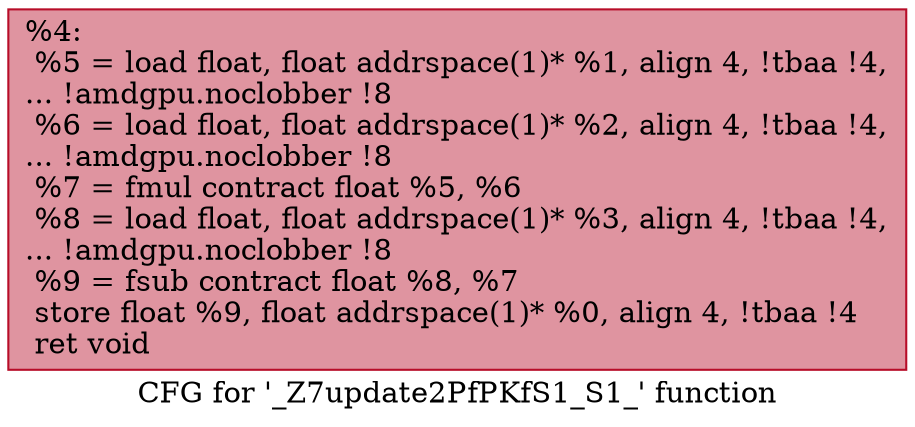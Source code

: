 digraph "CFG for '_Z7update2PfPKfS1_S1_' function" {
	label="CFG for '_Z7update2PfPKfS1_S1_' function";

	Node0x53e8be0 [shape=record,color="#b70d28ff", style=filled, fillcolor="#b70d2870",label="{%4:\l  %5 = load float, float addrspace(1)* %1, align 4, !tbaa !4,\l... !amdgpu.noclobber !8\l  %6 = load float, float addrspace(1)* %2, align 4, !tbaa !4,\l... !amdgpu.noclobber !8\l  %7 = fmul contract float %5, %6\l  %8 = load float, float addrspace(1)* %3, align 4, !tbaa !4,\l... !amdgpu.noclobber !8\l  %9 = fsub contract float %8, %7\l  store float %9, float addrspace(1)* %0, align 4, !tbaa !4\l  ret void\l}"];
}
